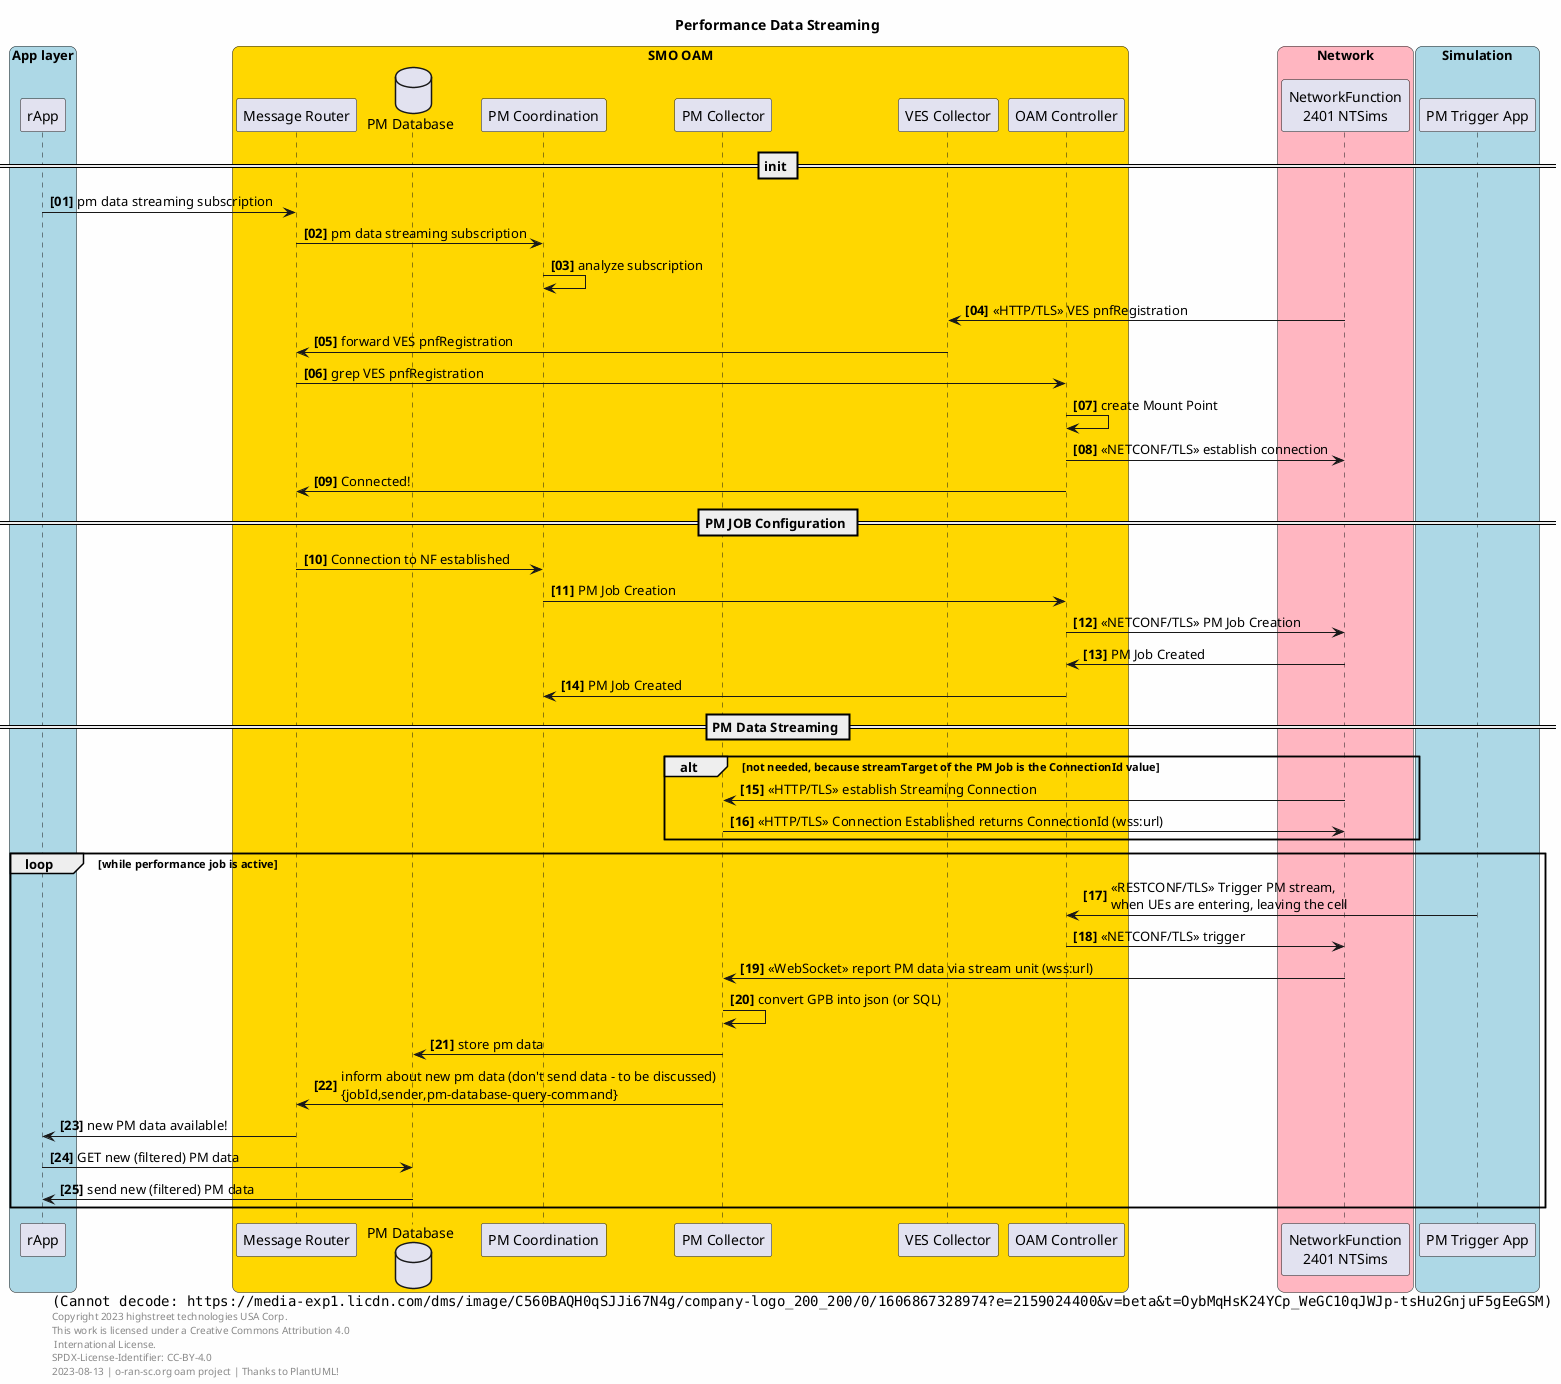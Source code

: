 ''''''''''''''''''''''''''''''''''''''''''''''''''''''''''''''''''''''''''''''''''''''' 
' Copyright 2021 highstreet technologies GmbH
' This work is licensed under a Creative Commons Attribution 4.0 International License.
' SPDX-License-Identifier: CC-BY-4.0
' https://creativecommons.org/licenses/by/4.0/deed.en

@startuml o-ran-sc-i-pm-streaming-sequence
title Performance Data Streaming
autonumber 1 1 "<b>[00]"

box "App layer" #LightBlue
  participant "rApp" as rApp
end box

box "SMO OAM" #gold
  participant "Message Router" as mr
  database "PM Database" as pmDb
  participant "PM Coordination" as pmCoord
  participant "PM Collector" as pmCollect
  participant "VES Collector" as ves
  
  participant "OAM Controller" as sdnr
end box

box "Network" #LightPink
  participant "NetworkFunction\n2401 NTSims" as nf
end box

box "Simulation" #LightBlue
  participant "PM Trigger App" as trigger
end box

== init ==
rApp -> mr: pm data streaming subscription
mr -> pmCoord:  pm data streaming subscription
pmCoord -> pmCoord: analyze subscription
nf -> ves: <<HTTP/TLS>> VES pnfRegistration
ves -> mr: forward VES pnfRegistration
mr -> sdnr: grep VES pnfRegistration
sdnr -> sdnr: create Mount Point
sdnr -> nf: <<NETCONF/TLS>> establish connection 
sdnr-> mr: Connected!

== PM JOB Configuration ==
mr -> pmCoord: Connection to NF established
pmCoord -> sdnr: PM Job Creation
sdnr -> nf: <<NETCONF/TLS>> PM Job Creation
nf -> sdnr: PM Job Created
sdnr -> pmCoord: PM Job Created

== PM Data Streaming ==

alt not needed, because streamTarget of the PM Job is the ConnectionId value
  nf -> pmCollect : <<HTTP/TLS>> establish Streaming Connection
  pmCollect -> nf : <<HTTP/TLS>> Connection Established returns ConnectionId (wss:url)
end 

loop while performance job is active
  trigger -> sdnr: <<RESTCONF/TLS>> Trigger PM stream,\nwhen UEs are entering, leaving the cell
  sdnr -> nf: <<NETCONF/TLS>> trigger
  nf -> pmCollect : <<WebSocket>> report PM data via stream unit (wss:url)
  pmCollect -> pmCollect: convert GPB into json (or SQL)
  pmCollect -> pmDb: store pm data
  pmCollect -> mr: inform about new pm data (don't send data - to be discussed)\n{jobId,sender,pm-database-query-command}
  mr -> rApp: new PM data available!
  rApp -> pmDb: GET new (filtered) PM data 
  rApp <- pmDb: send new (filtered) PM data

end

' End Diagram
' Format
right footer <img:https://media-exp1.licdn.com/dms/image/C560BAQH0qSJJi67N4g/company-logo_200_200/0/1606867328974?e=2159024400&v=beta&t=OybMqHsK24YCp_WeGC10qJWJp-tsHu2GnjuF5gEeGSM{scale=0.2}> \lCopyright 2023 highstreet technologies USA Corp.\lThis work is licensed under a Creative Commons Attribution 4.0\l International License.\lSPDX-License-Identifier: CC-BY-4.0\n2023-08-13 | o-ran-sc.org oam project | Thanks to PlantUML!

skinparam backgroundColor #fefefe
'skinparam handwritten true
skinparam roundcorner 15

@enduml
